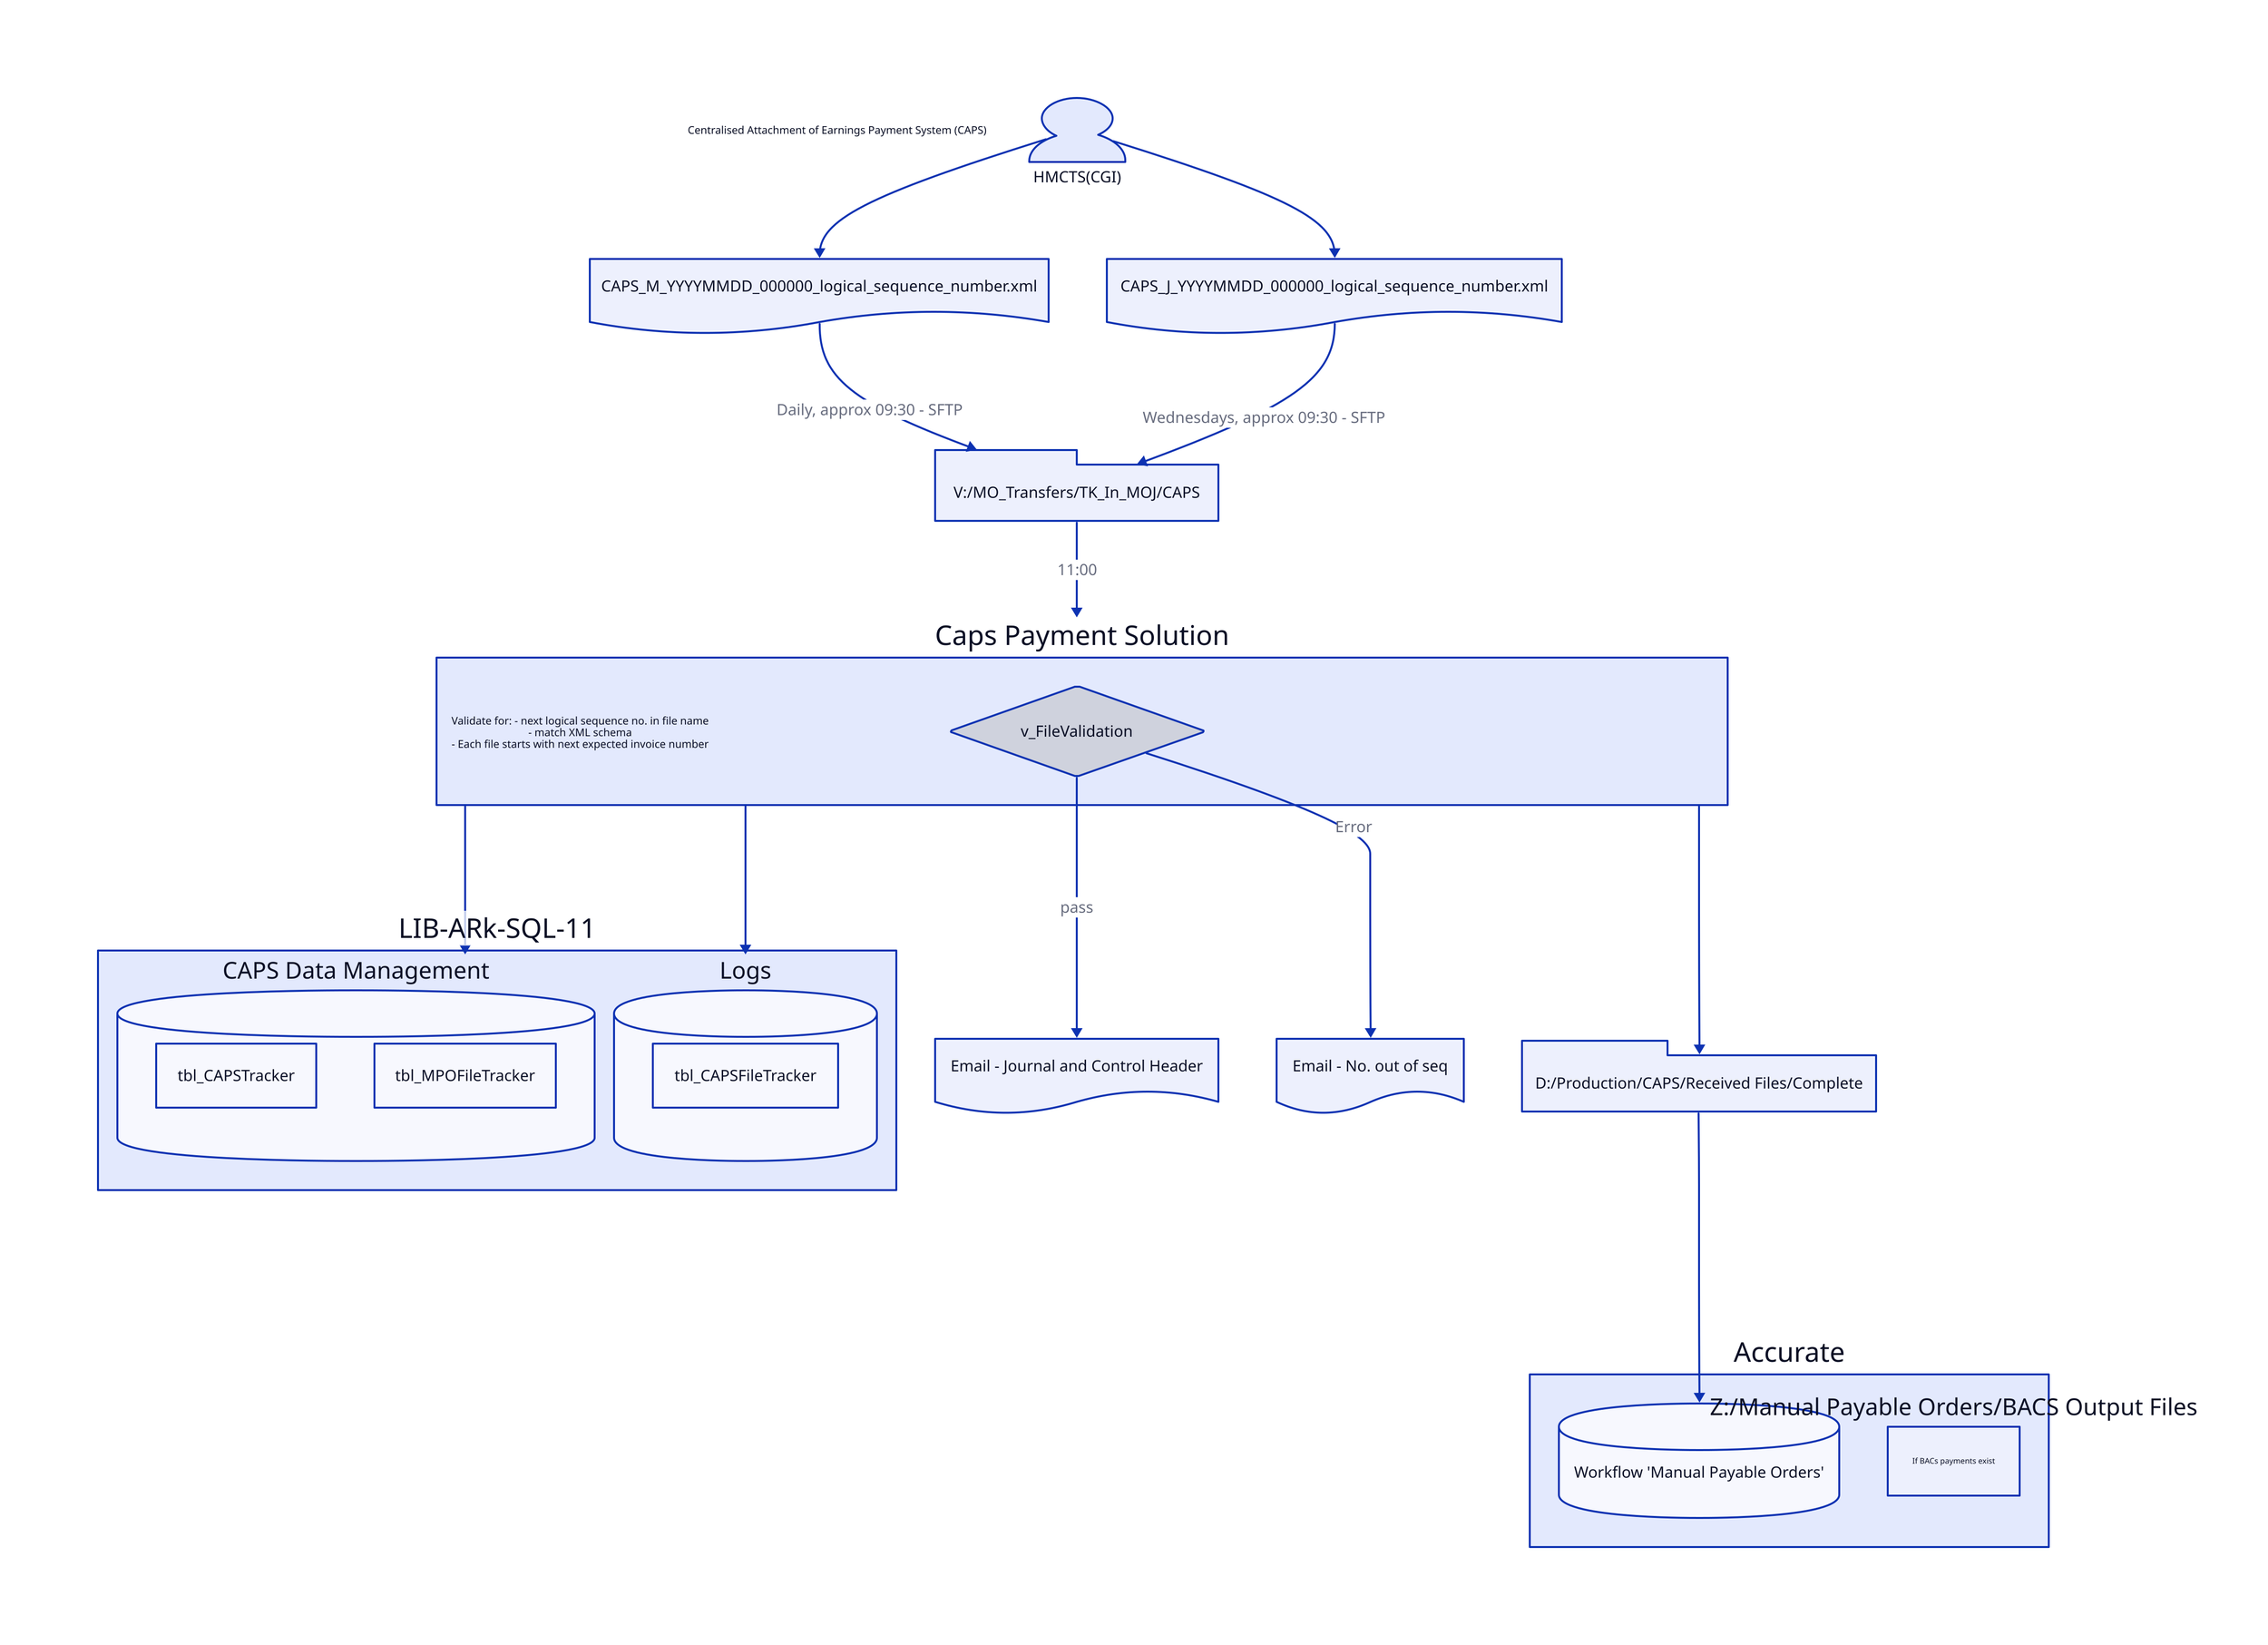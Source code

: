description: Centralised Attachment of Earnings Payment System (CAPS) {
  shape: text
  style: {
    font-size: 11
  }
}

HMCTS(CGI).shape: person


Maintenance: CAPS_M_YYYYMMDD_000000_logical_sequence_number.xml {
}
Maintenance.shape: document

Judgement: CAPS_J_YYYYMMDD_000000_logical_sequence_number.xml {
}
Judgement.shape: document


HMCTS(CGI) -> Maintenance
HMCTS(CGI) -> Judgement

Location: V:/\MO_Transfers/\TK_In_MOJ/\CAPS
Location.shape: package

Maintenance -> Location: Daily, approx 09:30 - SFTP
Judgement -> Location: Wednesdays, approx 09:30 - SFTP

Automated_Process: Caps Payment Solution {
  description: "Validate for\: - next logical sequence no. in file name \n- match XML schema \n- Each file starts with next expected invoice number" {
    shape: text
    style: {
      font-size: 11
    }
  }
  v_FileValidation.shape: Diamond
}

Location -> Automated_Process: 11:00

Processed: D:/\Production/\CAPS/\Received Files/\Complete
Processed.shape: package

Email - Journal and Control Header.shape: document
Email - No\. out of seq.shape: document

Automated_Process -> Processed
Automated_Process.v_FileValidation -> Email - Journal and Control Header: pass
Automated_Process.v_FileValidation -> Email - No\. out of seq: Error

LIB-ARk-SQL-11 {
  CAPS Data Management.shape: cylinder 
  CAPS Data Management{
    tbl_CAPSTracker
    tbl_MPOFileTracker
  }

  Logs.shape: cylinder 
  Logs {
    tbl_CAPSFileTracker
  }
}

Automated_Process  ->  LIB-ARk-SQL-11.CAPS Data Management
Automated_Process  ->  LIB-ARk-SQL-11.Logs

Accurate: {
  Workflow 'Manual Payable Orders'.shape: cylinder
  Z\:/\Manual Payable Orders/\BACS Output Files {
    description: "If BACs payments exist"{
      shape: text
      style: {
        font-size: 8
      }
    }
  }
}

Processed -> Accurate.Workflow 'Manual Payable Orders'


